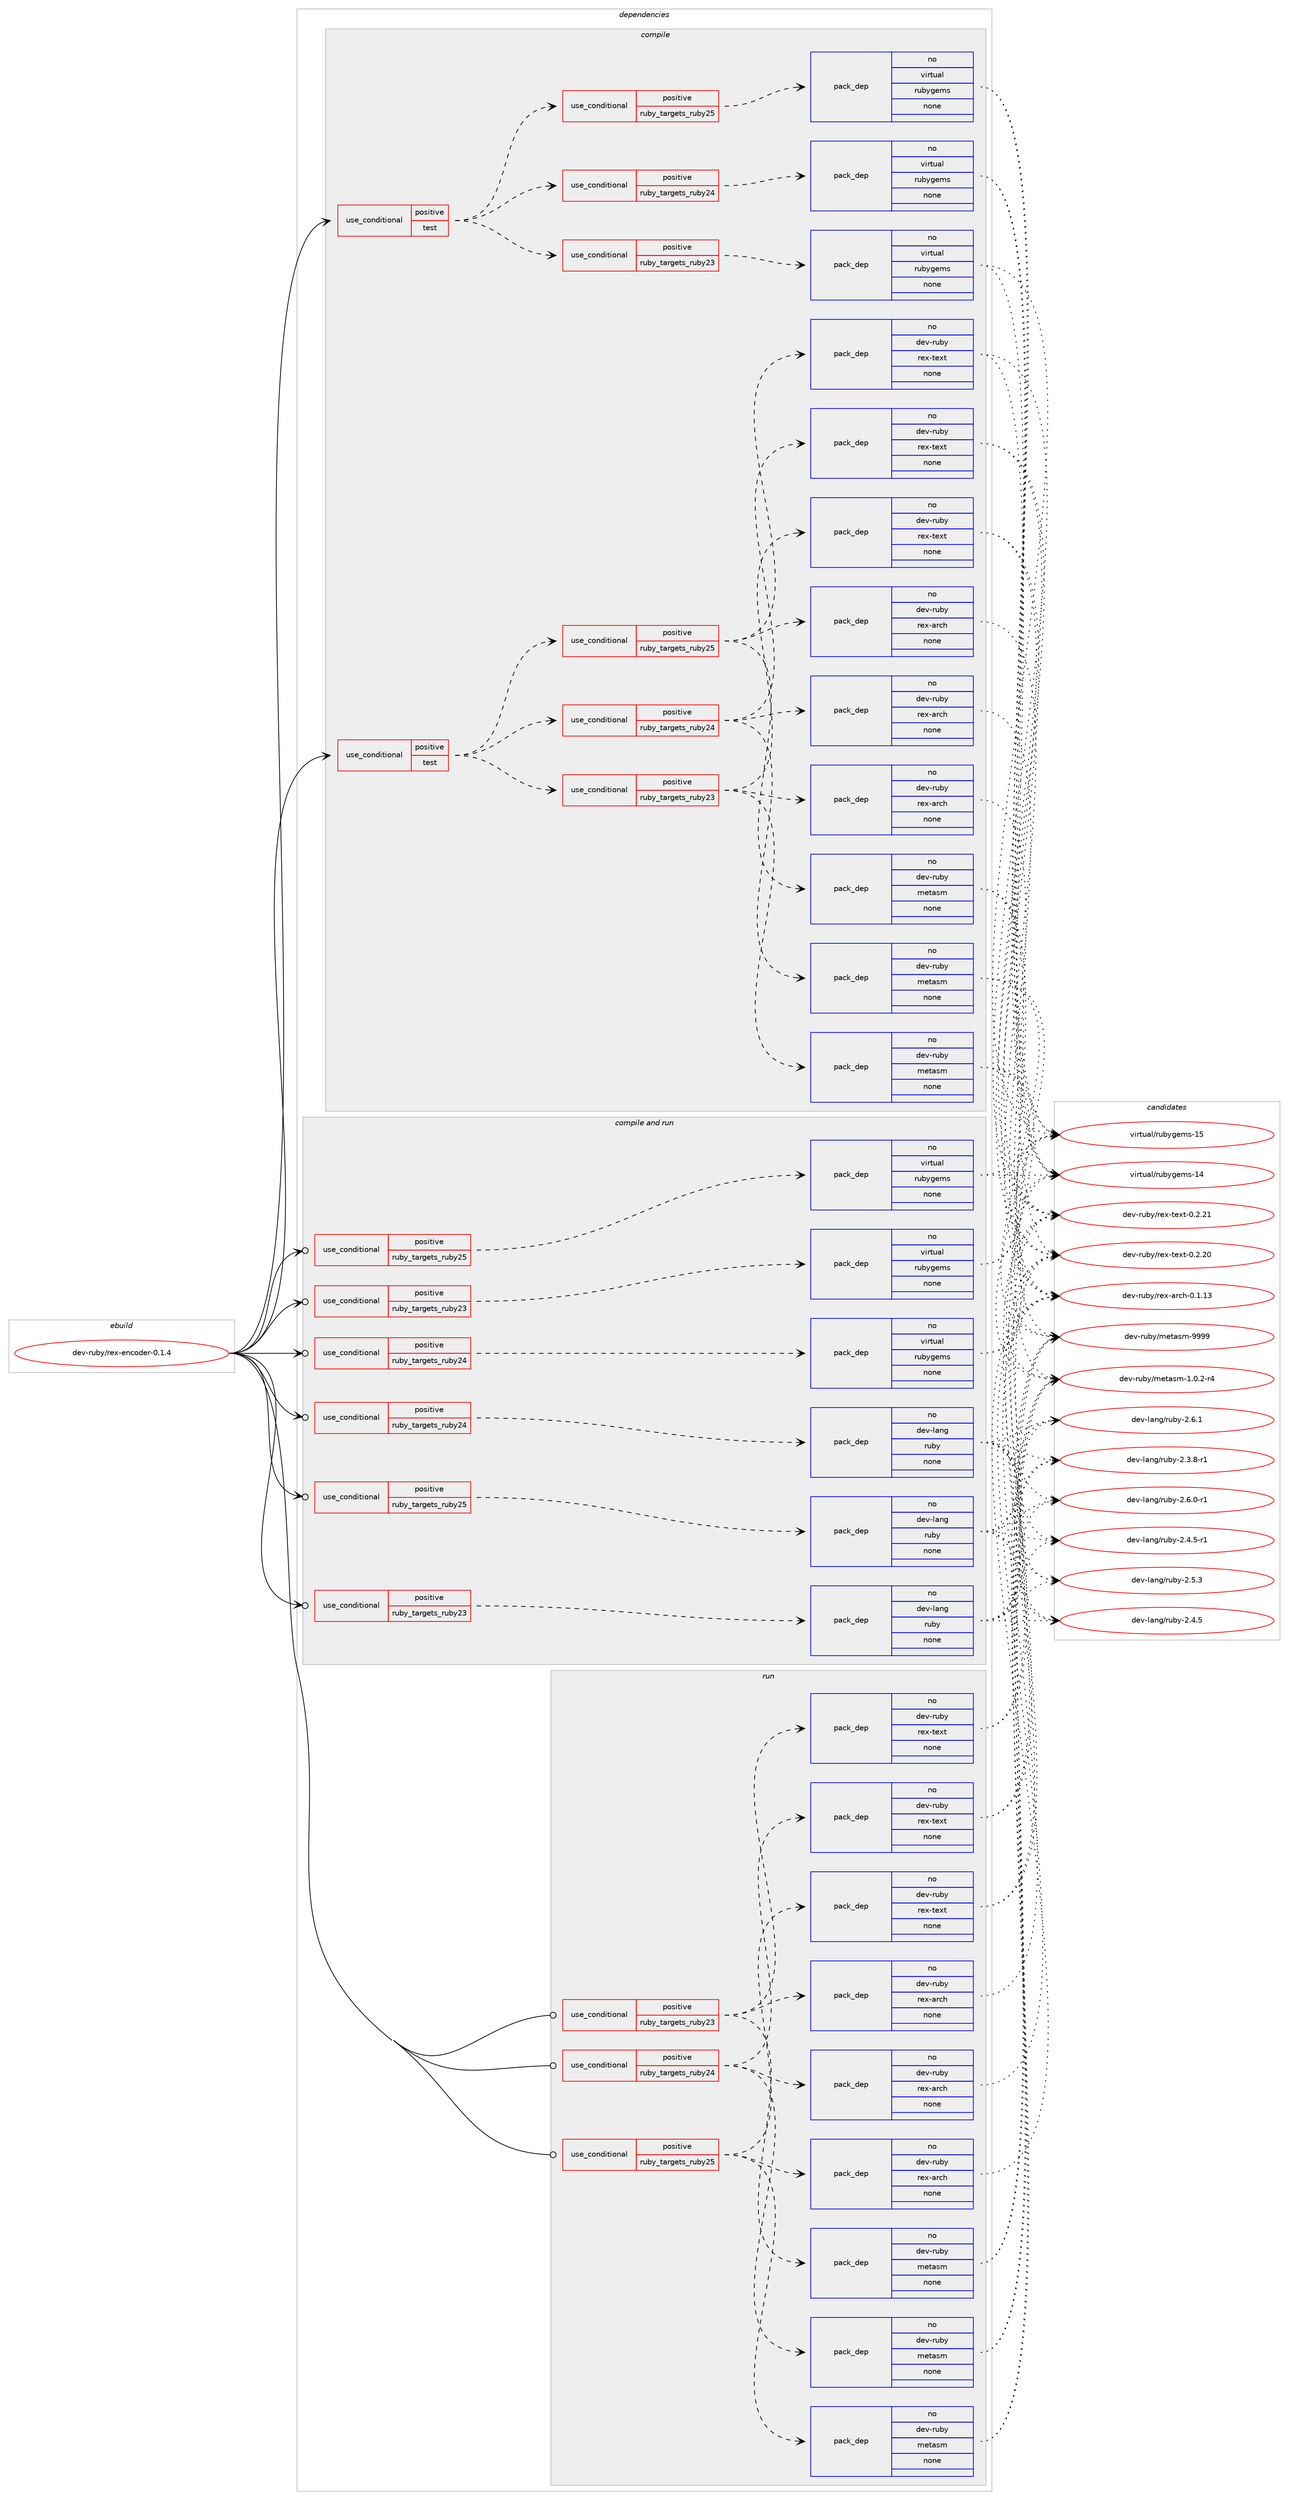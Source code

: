 digraph prolog {

# *************
# Graph options
# *************

newrank=true;
concentrate=true;
compound=true;
graph [rankdir=LR,fontname=Helvetica,fontsize=10,ranksep=1.5];#, ranksep=2.5, nodesep=0.2];
edge  [arrowhead=vee];
node  [fontname=Helvetica,fontsize=10];

# **********
# The ebuild
# **********

subgraph cluster_leftcol {
color=gray;
rank=same;
label=<<i>ebuild</i>>;
id [label="dev-ruby/rex-encoder-0.1.4", color=red, width=4, href="../dev-ruby/rex-encoder-0.1.4.svg"];
}

# ****************
# The dependencies
# ****************

subgraph cluster_midcol {
color=gray;
label=<<i>dependencies</i>>;
subgraph cluster_compile {
fillcolor="#eeeeee";
style=filled;
label=<<i>compile</i>>;
subgraph cond412744 {
dependency1518040 [label=<<TABLE BORDER="0" CELLBORDER="1" CELLSPACING="0" CELLPADDING="4"><TR><TD ROWSPAN="3" CELLPADDING="10">use_conditional</TD></TR><TR><TD>positive</TD></TR><TR><TD>test</TD></TR></TABLE>>, shape=none, color=red];
subgraph cond412745 {
dependency1518041 [label=<<TABLE BORDER="0" CELLBORDER="1" CELLSPACING="0" CELLPADDING="4"><TR><TD ROWSPAN="3" CELLPADDING="10">use_conditional</TD></TR><TR><TD>positive</TD></TR><TR><TD>ruby_targets_ruby23</TD></TR></TABLE>>, shape=none, color=red];
subgraph pack1081790 {
dependency1518042 [label=<<TABLE BORDER="0" CELLBORDER="1" CELLSPACING="0" CELLPADDING="4" WIDTH="220"><TR><TD ROWSPAN="6" CELLPADDING="30">pack_dep</TD></TR><TR><TD WIDTH="110">no</TD></TR><TR><TD>dev-ruby</TD></TR><TR><TD>metasm</TD></TR><TR><TD>none</TD></TR><TR><TD></TD></TR></TABLE>>, shape=none, color=blue];
}
dependency1518041:e -> dependency1518042:w [weight=20,style="dashed",arrowhead="vee"];
subgraph pack1081791 {
dependency1518043 [label=<<TABLE BORDER="0" CELLBORDER="1" CELLSPACING="0" CELLPADDING="4" WIDTH="220"><TR><TD ROWSPAN="6" CELLPADDING="30">pack_dep</TD></TR><TR><TD WIDTH="110">no</TD></TR><TR><TD>dev-ruby</TD></TR><TR><TD>rex-arch</TD></TR><TR><TD>none</TD></TR><TR><TD></TD></TR></TABLE>>, shape=none, color=blue];
}
dependency1518041:e -> dependency1518043:w [weight=20,style="dashed",arrowhead="vee"];
subgraph pack1081792 {
dependency1518044 [label=<<TABLE BORDER="0" CELLBORDER="1" CELLSPACING="0" CELLPADDING="4" WIDTH="220"><TR><TD ROWSPAN="6" CELLPADDING="30">pack_dep</TD></TR><TR><TD WIDTH="110">no</TD></TR><TR><TD>dev-ruby</TD></TR><TR><TD>rex-text</TD></TR><TR><TD>none</TD></TR><TR><TD></TD></TR></TABLE>>, shape=none, color=blue];
}
dependency1518041:e -> dependency1518044:w [weight=20,style="dashed",arrowhead="vee"];
}
dependency1518040:e -> dependency1518041:w [weight=20,style="dashed",arrowhead="vee"];
subgraph cond412746 {
dependency1518045 [label=<<TABLE BORDER="0" CELLBORDER="1" CELLSPACING="0" CELLPADDING="4"><TR><TD ROWSPAN="3" CELLPADDING="10">use_conditional</TD></TR><TR><TD>positive</TD></TR><TR><TD>ruby_targets_ruby24</TD></TR></TABLE>>, shape=none, color=red];
subgraph pack1081793 {
dependency1518046 [label=<<TABLE BORDER="0" CELLBORDER="1" CELLSPACING="0" CELLPADDING="4" WIDTH="220"><TR><TD ROWSPAN="6" CELLPADDING="30">pack_dep</TD></TR><TR><TD WIDTH="110">no</TD></TR><TR><TD>dev-ruby</TD></TR><TR><TD>metasm</TD></TR><TR><TD>none</TD></TR><TR><TD></TD></TR></TABLE>>, shape=none, color=blue];
}
dependency1518045:e -> dependency1518046:w [weight=20,style="dashed",arrowhead="vee"];
subgraph pack1081794 {
dependency1518047 [label=<<TABLE BORDER="0" CELLBORDER="1" CELLSPACING="0" CELLPADDING="4" WIDTH="220"><TR><TD ROWSPAN="6" CELLPADDING="30">pack_dep</TD></TR><TR><TD WIDTH="110">no</TD></TR><TR><TD>dev-ruby</TD></TR><TR><TD>rex-arch</TD></TR><TR><TD>none</TD></TR><TR><TD></TD></TR></TABLE>>, shape=none, color=blue];
}
dependency1518045:e -> dependency1518047:w [weight=20,style="dashed",arrowhead="vee"];
subgraph pack1081795 {
dependency1518048 [label=<<TABLE BORDER="0" CELLBORDER="1" CELLSPACING="0" CELLPADDING="4" WIDTH="220"><TR><TD ROWSPAN="6" CELLPADDING="30">pack_dep</TD></TR><TR><TD WIDTH="110">no</TD></TR><TR><TD>dev-ruby</TD></TR><TR><TD>rex-text</TD></TR><TR><TD>none</TD></TR><TR><TD></TD></TR></TABLE>>, shape=none, color=blue];
}
dependency1518045:e -> dependency1518048:w [weight=20,style="dashed",arrowhead="vee"];
}
dependency1518040:e -> dependency1518045:w [weight=20,style="dashed",arrowhead="vee"];
subgraph cond412747 {
dependency1518049 [label=<<TABLE BORDER="0" CELLBORDER="1" CELLSPACING="0" CELLPADDING="4"><TR><TD ROWSPAN="3" CELLPADDING="10">use_conditional</TD></TR><TR><TD>positive</TD></TR><TR><TD>ruby_targets_ruby25</TD></TR></TABLE>>, shape=none, color=red];
subgraph pack1081796 {
dependency1518050 [label=<<TABLE BORDER="0" CELLBORDER="1" CELLSPACING="0" CELLPADDING="4" WIDTH="220"><TR><TD ROWSPAN="6" CELLPADDING="30">pack_dep</TD></TR><TR><TD WIDTH="110">no</TD></TR><TR><TD>dev-ruby</TD></TR><TR><TD>metasm</TD></TR><TR><TD>none</TD></TR><TR><TD></TD></TR></TABLE>>, shape=none, color=blue];
}
dependency1518049:e -> dependency1518050:w [weight=20,style="dashed",arrowhead="vee"];
subgraph pack1081797 {
dependency1518051 [label=<<TABLE BORDER="0" CELLBORDER="1" CELLSPACING="0" CELLPADDING="4" WIDTH="220"><TR><TD ROWSPAN="6" CELLPADDING="30">pack_dep</TD></TR><TR><TD WIDTH="110">no</TD></TR><TR><TD>dev-ruby</TD></TR><TR><TD>rex-arch</TD></TR><TR><TD>none</TD></TR><TR><TD></TD></TR></TABLE>>, shape=none, color=blue];
}
dependency1518049:e -> dependency1518051:w [weight=20,style="dashed",arrowhead="vee"];
subgraph pack1081798 {
dependency1518052 [label=<<TABLE BORDER="0" CELLBORDER="1" CELLSPACING="0" CELLPADDING="4" WIDTH="220"><TR><TD ROWSPAN="6" CELLPADDING="30">pack_dep</TD></TR><TR><TD WIDTH="110">no</TD></TR><TR><TD>dev-ruby</TD></TR><TR><TD>rex-text</TD></TR><TR><TD>none</TD></TR><TR><TD></TD></TR></TABLE>>, shape=none, color=blue];
}
dependency1518049:e -> dependency1518052:w [weight=20,style="dashed",arrowhead="vee"];
}
dependency1518040:e -> dependency1518049:w [weight=20,style="dashed",arrowhead="vee"];
}
id:e -> dependency1518040:w [weight=20,style="solid",arrowhead="vee"];
subgraph cond412748 {
dependency1518053 [label=<<TABLE BORDER="0" CELLBORDER="1" CELLSPACING="0" CELLPADDING="4"><TR><TD ROWSPAN="3" CELLPADDING="10">use_conditional</TD></TR><TR><TD>positive</TD></TR><TR><TD>test</TD></TR></TABLE>>, shape=none, color=red];
subgraph cond412749 {
dependency1518054 [label=<<TABLE BORDER="0" CELLBORDER="1" CELLSPACING="0" CELLPADDING="4"><TR><TD ROWSPAN="3" CELLPADDING="10">use_conditional</TD></TR><TR><TD>positive</TD></TR><TR><TD>ruby_targets_ruby23</TD></TR></TABLE>>, shape=none, color=red];
subgraph pack1081799 {
dependency1518055 [label=<<TABLE BORDER="0" CELLBORDER="1" CELLSPACING="0" CELLPADDING="4" WIDTH="220"><TR><TD ROWSPAN="6" CELLPADDING="30">pack_dep</TD></TR><TR><TD WIDTH="110">no</TD></TR><TR><TD>virtual</TD></TR><TR><TD>rubygems</TD></TR><TR><TD>none</TD></TR><TR><TD></TD></TR></TABLE>>, shape=none, color=blue];
}
dependency1518054:e -> dependency1518055:w [weight=20,style="dashed",arrowhead="vee"];
}
dependency1518053:e -> dependency1518054:w [weight=20,style="dashed",arrowhead="vee"];
subgraph cond412750 {
dependency1518056 [label=<<TABLE BORDER="0" CELLBORDER="1" CELLSPACING="0" CELLPADDING="4"><TR><TD ROWSPAN="3" CELLPADDING="10">use_conditional</TD></TR><TR><TD>positive</TD></TR><TR><TD>ruby_targets_ruby24</TD></TR></TABLE>>, shape=none, color=red];
subgraph pack1081800 {
dependency1518057 [label=<<TABLE BORDER="0" CELLBORDER="1" CELLSPACING="0" CELLPADDING="4" WIDTH="220"><TR><TD ROWSPAN="6" CELLPADDING="30">pack_dep</TD></TR><TR><TD WIDTH="110">no</TD></TR><TR><TD>virtual</TD></TR><TR><TD>rubygems</TD></TR><TR><TD>none</TD></TR><TR><TD></TD></TR></TABLE>>, shape=none, color=blue];
}
dependency1518056:e -> dependency1518057:w [weight=20,style="dashed",arrowhead="vee"];
}
dependency1518053:e -> dependency1518056:w [weight=20,style="dashed",arrowhead="vee"];
subgraph cond412751 {
dependency1518058 [label=<<TABLE BORDER="0" CELLBORDER="1" CELLSPACING="0" CELLPADDING="4"><TR><TD ROWSPAN="3" CELLPADDING="10">use_conditional</TD></TR><TR><TD>positive</TD></TR><TR><TD>ruby_targets_ruby25</TD></TR></TABLE>>, shape=none, color=red];
subgraph pack1081801 {
dependency1518059 [label=<<TABLE BORDER="0" CELLBORDER="1" CELLSPACING="0" CELLPADDING="4" WIDTH="220"><TR><TD ROWSPAN="6" CELLPADDING="30">pack_dep</TD></TR><TR><TD WIDTH="110">no</TD></TR><TR><TD>virtual</TD></TR><TR><TD>rubygems</TD></TR><TR><TD>none</TD></TR><TR><TD></TD></TR></TABLE>>, shape=none, color=blue];
}
dependency1518058:e -> dependency1518059:w [weight=20,style="dashed",arrowhead="vee"];
}
dependency1518053:e -> dependency1518058:w [weight=20,style="dashed",arrowhead="vee"];
}
id:e -> dependency1518053:w [weight=20,style="solid",arrowhead="vee"];
}
subgraph cluster_compileandrun {
fillcolor="#eeeeee";
style=filled;
label=<<i>compile and run</i>>;
subgraph cond412752 {
dependency1518060 [label=<<TABLE BORDER="0" CELLBORDER="1" CELLSPACING="0" CELLPADDING="4"><TR><TD ROWSPAN="3" CELLPADDING="10">use_conditional</TD></TR><TR><TD>positive</TD></TR><TR><TD>ruby_targets_ruby23</TD></TR></TABLE>>, shape=none, color=red];
subgraph pack1081802 {
dependency1518061 [label=<<TABLE BORDER="0" CELLBORDER="1" CELLSPACING="0" CELLPADDING="4" WIDTH="220"><TR><TD ROWSPAN="6" CELLPADDING="30">pack_dep</TD></TR><TR><TD WIDTH="110">no</TD></TR><TR><TD>dev-lang</TD></TR><TR><TD>ruby</TD></TR><TR><TD>none</TD></TR><TR><TD></TD></TR></TABLE>>, shape=none, color=blue];
}
dependency1518060:e -> dependency1518061:w [weight=20,style="dashed",arrowhead="vee"];
}
id:e -> dependency1518060:w [weight=20,style="solid",arrowhead="odotvee"];
subgraph cond412753 {
dependency1518062 [label=<<TABLE BORDER="0" CELLBORDER="1" CELLSPACING="0" CELLPADDING="4"><TR><TD ROWSPAN="3" CELLPADDING="10">use_conditional</TD></TR><TR><TD>positive</TD></TR><TR><TD>ruby_targets_ruby23</TD></TR></TABLE>>, shape=none, color=red];
subgraph pack1081803 {
dependency1518063 [label=<<TABLE BORDER="0" CELLBORDER="1" CELLSPACING="0" CELLPADDING="4" WIDTH="220"><TR><TD ROWSPAN="6" CELLPADDING="30">pack_dep</TD></TR><TR><TD WIDTH="110">no</TD></TR><TR><TD>virtual</TD></TR><TR><TD>rubygems</TD></TR><TR><TD>none</TD></TR><TR><TD></TD></TR></TABLE>>, shape=none, color=blue];
}
dependency1518062:e -> dependency1518063:w [weight=20,style="dashed",arrowhead="vee"];
}
id:e -> dependency1518062:w [weight=20,style="solid",arrowhead="odotvee"];
subgraph cond412754 {
dependency1518064 [label=<<TABLE BORDER="0" CELLBORDER="1" CELLSPACING="0" CELLPADDING="4"><TR><TD ROWSPAN="3" CELLPADDING="10">use_conditional</TD></TR><TR><TD>positive</TD></TR><TR><TD>ruby_targets_ruby24</TD></TR></TABLE>>, shape=none, color=red];
subgraph pack1081804 {
dependency1518065 [label=<<TABLE BORDER="0" CELLBORDER="1" CELLSPACING="0" CELLPADDING="4" WIDTH="220"><TR><TD ROWSPAN="6" CELLPADDING="30">pack_dep</TD></TR><TR><TD WIDTH="110">no</TD></TR><TR><TD>dev-lang</TD></TR><TR><TD>ruby</TD></TR><TR><TD>none</TD></TR><TR><TD></TD></TR></TABLE>>, shape=none, color=blue];
}
dependency1518064:e -> dependency1518065:w [weight=20,style="dashed",arrowhead="vee"];
}
id:e -> dependency1518064:w [weight=20,style="solid",arrowhead="odotvee"];
subgraph cond412755 {
dependency1518066 [label=<<TABLE BORDER="0" CELLBORDER="1" CELLSPACING="0" CELLPADDING="4"><TR><TD ROWSPAN="3" CELLPADDING="10">use_conditional</TD></TR><TR><TD>positive</TD></TR><TR><TD>ruby_targets_ruby24</TD></TR></TABLE>>, shape=none, color=red];
subgraph pack1081805 {
dependency1518067 [label=<<TABLE BORDER="0" CELLBORDER="1" CELLSPACING="0" CELLPADDING="4" WIDTH="220"><TR><TD ROWSPAN="6" CELLPADDING="30">pack_dep</TD></TR><TR><TD WIDTH="110">no</TD></TR><TR><TD>virtual</TD></TR><TR><TD>rubygems</TD></TR><TR><TD>none</TD></TR><TR><TD></TD></TR></TABLE>>, shape=none, color=blue];
}
dependency1518066:e -> dependency1518067:w [weight=20,style="dashed",arrowhead="vee"];
}
id:e -> dependency1518066:w [weight=20,style="solid",arrowhead="odotvee"];
subgraph cond412756 {
dependency1518068 [label=<<TABLE BORDER="0" CELLBORDER="1" CELLSPACING="0" CELLPADDING="4"><TR><TD ROWSPAN="3" CELLPADDING="10">use_conditional</TD></TR><TR><TD>positive</TD></TR><TR><TD>ruby_targets_ruby25</TD></TR></TABLE>>, shape=none, color=red];
subgraph pack1081806 {
dependency1518069 [label=<<TABLE BORDER="0" CELLBORDER="1" CELLSPACING="0" CELLPADDING="4" WIDTH="220"><TR><TD ROWSPAN="6" CELLPADDING="30">pack_dep</TD></TR><TR><TD WIDTH="110">no</TD></TR><TR><TD>dev-lang</TD></TR><TR><TD>ruby</TD></TR><TR><TD>none</TD></TR><TR><TD></TD></TR></TABLE>>, shape=none, color=blue];
}
dependency1518068:e -> dependency1518069:w [weight=20,style="dashed",arrowhead="vee"];
}
id:e -> dependency1518068:w [weight=20,style="solid",arrowhead="odotvee"];
subgraph cond412757 {
dependency1518070 [label=<<TABLE BORDER="0" CELLBORDER="1" CELLSPACING="0" CELLPADDING="4"><TR><TD ROWSPAN="3" CELLPADDING="10">use_conditional</TD></TR><TR><TD>positive</TD></TR><TR><TD>ruby_targets_ruby25</TD></TR></TABLE>>, shape=none, color=red];
subgraph pack1081807 {
dependency1518071 [label=<<TABLE BORDER="0" CELLBORDER="1" CELLSPACING="0" CELLPADDING="4" WIDTH="220"><TR><TD ROWSPAN="6" CELLPADDING="30">pack_dep</TD></TR><TR><TD WIDTH="110">no</TD></TR><TR><TD>virtual</TD></TR><TR><TD>rubygems</TD></TR><TR><TD>none</TD></TR><TR><TD></TD></TR></TABLE>>, shape=none, color=blue];
}
dependency1518070:e -> dependency1518071:w [weight=20,style="dashed",arrowhead="vee"];
}
id:e -> dependency1518070:w [weight=20,style="solid",arrowhead="odotvee"];
}
subgraph cluster_run {
fillcolor="#eeeeee";
style=filled;
label=<<i>run</i>>;
subgraph cond412758 {
dependency1518072 [label=<<TABLE BORDER="0" CELLBORDER="1" CELLSPACING="0" CELLPADDING="4"><TR><TD ROWSPAN="3" CELLPADDING="10">use_conditional</TD></TR><TR><TD>positive</TD></TR><TR><TD>ruby_targets_ruby23</TD></TR></TABLE>>, shape=none, color=red];
subgraph pack1081808 {
dependency1518073 [label=<<TABLE BORDER="0" CELLBORDER="1" CELLSPACING="0" CELLPADDING="4" WIDTH="220"><TR><TD ROWSPAN="6" CELLPADDING="30">pack_dep</TD></TR><TR><TD WIDTH="110">no</TD></TR><TR><TD>dev-ruby</TD></TR><TR><TD>metasm</TD></TR><TR><TD>none</TD></TR><TR><TD></TD></TR></TABLE>>, shape=none, color=blue];
}
dependency1518072:e -> dependency1518073:w [weight=20,style="dashed",arrowhead="vee"];
subgraph pack1081809 {
dependency1518074 [label=<<TABLE BORDER="0" CELLBORDER="1" CELLSPACING="0" CELLPADDING="4" WIDTH="220"><TR><TD ROWSPAN="6" CELLPADDING="30">pack_dep</TD></TR><TR><TD WIDTH="110">no</TD></TR><TR><TD>dev-ruby</TD></TR><TR><TD>rex-arch</TD></TR><TR><TD>none</TD></TR><TR><TD></TD></TR></TABLE>>, shape=none, color=blue];
}
dependency1518072:e -> dependency1518074:w [weight=20,style="dashed",arrowhead="vee"];
subgraph pack1081810 {
dependency1518075 [label=<<TABLE BORDER="0" CELLBORDER="1" CELLSPACING="0" CELLPADDING="4" WIDTH="220"><TR><TD ROWSPAN="6" CELLPADDING="30">pack_dep</TD></TR><TR><TD WIDTH="110">no</TD></TR><TR><TD>dev-ruby</TD></TR><TR><TD>rex-text</TD></TR><TR><TD>none</TD></TR><TR><TD></TD></TR></TABLE>>, shape=none, color=blue];
}
dependency1518072:e -> dependency1518075:w [weight=20,style="dashed",arrowhead="vee"];
}
id:e -> dependency1518072:w [weight=20,style="solid",arrowhead="odot"];
subgraph cond412759 {
dependency1518076 [label=<<TABLE BORDER="0" CELLBORDER="1" CELLSPACING="0" CELLPADDING="4"><TR><TD ROWSPAN="3" CELLPADDING="10">use_conditional</TD></TR><TR><TD>positive</TD></TR><TR><TD>ruby_targets_ruby24</TD></TR></TABLE>>, shape=none, color=red];
subgraph pack1081811 {
dependency1518077 [label=<<TABLE BORDER="0" CELLBORDER="1" CELLSPACING="0" CELLPADDING="4" WIDTH="220"><TR><TD ROWSPAN="6" CELLPADDING="30">pack_dep</TD></TR><TR><TD WIDTH="110">no</TD></TR><TR><TD>dev-ruby</TD></TR><TR><TD>metasm</TD></TR><TR><TD>none</TD></TR><TR><TD></TD></TR></TABLE>>, shape=none, color=blue];
}
dependency1518076:e -> dependency1518077:w [weight=20,style="dashed",arrowhead="vee"];
subgraph pack1081812 {
dependency1518078 [label=<<TABLE BORDER="0" CELLBORDER="1" CELLSPACING="0" CELLPADDING="4" WIDTH="220"><TR><TD ROWSPAN="6" CELLPADDING="30">pack_dep</TD></TR><TR><TD WIDTH="110">no</TD></TR><TR><TD>dev-ruby</TD></TR><TR><TD>rex-arch</TD></TR><TR><TD>none</TD></TR><TR><TD></TD></TR></TABLE>>, shape=none, color=blue];
}
dependency1518076:e -> dependency1518078:w [weight=20,style="dashed",arrowhead="vee"];
subgraph pack1081813 {
dependency1518079 [label=<<TABLE BORDER="0" CELLBORDER="1" CELLSPACING="0" CELLPADDING="4" WIDTH="220"><TR><TD ROWSPAN="6" CELLPADDING="30">pack_dep</TD></TR><TR><TD WIDTH="110">no</TD></TR><TR><TD>dev-ruby</TD></TR><TR><TD>rex-text</TD></TR><TR><TD>none</TD></TR><TR><TD></TD></TR></TABLE>>, shape=none, color=blue];
}
dependency1518076:e -> dependency1518079:w [weight=20,style="dashed",arrowhead="vee"];
}
id:e -> dependency1518076:w [weight=20,style="solid",arrowhead="odot"];
subgraph cond412760 {
dependency1518080 [label=<<TABLE BORDER="0" CELLBORDER="1" CELLSPACING="0" CELLPADDING="4"><TR><TD ROWSPAN="3" CELLPADDING="10">use_conditional</TD></TR><TR><TD>positive</TD></TR><TR><TD>ruby_targets_ruby25</TD></TR></TABLE>>, shape=none, color=red];
subgraph pack1081814 {
dependency1518081 [label=<<TABLE BORDER="0" CELLBORDER="1" CELLSPACING="0" CELLPADDING="4" WIDTH="220"><TR><TD ROWSPAN="6" CELLPADDING="30">pack_dep</TD></TR><TR><TD WIDTH="110">no</TD></TR><TR><TD>dev-ruby</TD></TR><TR><TD>metasm</TD></TR><TR><TD>none</TD></TR><TR><TD></TD></TR></TABLE>>, shape=none, color=blue];
}
dependency1518080:e -> dependency1518081:w [weight=20,style="dashed",arrowhead="vee"];
subgraph pack1081815 {
dependency1518082 [label=<<TABLE BORDER="0" CELLBORDER="1" CELLSPACING="0" CELLPADDING="4" WIDTH="220"><TR><TD ROWSPAN="6" CELLPADDING="30">pack_dep</TD></TR><TR><TD WIDTH="110">no</TD></TR><TR><TD>dev-ruby</TD></TR><TR><TD>rex-arch</TD></TR><TR><TD>none</TD></TR><TR><TD></TD></TR></TABLE>>, shape=none, color=blue];
}
dependency1518080:e -> dependency1518082:w [weight=20,style="dashed",arrowhead="vee"];
subgraph pack1081816 {
dependency1518083 [label=<<TABLE BORDER="0" CELLBORDER="1" CELLSPACING="0" CELLPADDING="4" WIDTH="220"><TR><TD ROWSPAN="6" CELLPADDING="30">pack_dep</TD></TR><TR><TD WIDTH="110">no</TD></TR><TR><TD>dev-ruby</TD></TR><TR><TD>rex-text</TD></TR><TR><TD>none</TD></TR><TR><TD></TD></TR></TABLE>>, shape=none, color=blue];
}
dependency1518080:e -> dependency1518083:w [weight=20,style="dashed",arrowhead="vee"];
}
id:e -> dependency1518080:w [weight=20,style="solid",arrowhead="odot"];
}
}

# **************
# The candidates
# **************

subgraph cluster_choices {
rank=same;
color=gray;
label=<<i>candidates</i>>;

subgraph choice1081790 {
color=black;
nodesep=1;
choice100101118451141179812147109101116971151094549464846504511452 [label="dev-ruby/metasm-1.0.2-r4", color=red, width=4,href="../dev-ruby/metasm-1.0.2-r4.svg"];
choice100101118451141179812147109101116971151094557575757 [label="dev-ruby/metasm-9999", color=red, width=4,href="../dev-ruby/metasm-9999.svg"];
dependency1518042:e -> choice100101118451141179812147109101116971151094549464846504511452:w [style=dotted,weight="100"];
dependency1518042:e -> choice100101118451141179812147109101116971151094557575757:w [style=dotted,weight="100"];
}
subgraph choice1081791 {
color=black;
nodesep=1;
choice10010111845114117981214711410112045971149910445484649464951 [label="dev-ruby/rex-arch-0.1.13", color=red, width=4,href="../dev-ruby/rex-arch-0.1.13.svg"];
dependency1518043:e -> choice10010111845114117981214711410112045971149910445484649464951:w [style=dotted,weight="100"];
}
subgraph choice1081792 {
color=black;
nodesep=1;
choice1001011184511411798121471141011204511610112011645484650465048 [label="dev-ruby/rex-text-0.2.20", color=red, width=4,href="../dev-ruby/rex-text-0.2.20.svg"];
choice1001011184511411798121471141011204511610112011645484650465049 [label="dev-ruby/rex-text-0.2.21", color=red, width=4,href="../dev-ruby/rex-text-0.2.21.svg"];
dependency1518044:e -> choice1001011184511411798121471141011204511610112011645484650465048:w [style=dotted,weight="100"];
dependency1518044:e -> choice1001011184511411798121471141011204511610112011645484650465049:w [style=dotted,weight="100"];
}
subgraph choice1081793 {
color=black;
nodesep=1;
choice100101118451141179812147109101116971151094549464846504511452 [label="dev-ruby/metasm-1.0.2-r4", color=red, width=4,href="../dev-ruby/metasm-1.0.2-r4.svg"];
choice100101118451141179812147109101116971151094557575757 [label="dev-ruby/metasm-9999", color=red, width=4,href="../dev-ruby/metasm-9999.svg"];
dependency1518046:e -> choice100101118451141179812147109101116971151094549464846504511452:w [style=dotted,weight="100"];
dependency1518046:e -> choice100101118451141179812147109101116971151094557575757:w [style=dotted,weight="100"];
}
subgraph choice1081794 {
color=black;
nodesep=1;
choice10010111845114117981214711410112045971149910445484649464951 [label="dev-ruby/rex-arch-0.1.13", color=red, width=4,href="../dev-ruby/rex-arch-0.1.13.svg"];
dependency1518047:e -> choice10010111845114117981214711410112045971149910445484649464951:w [style=dotted,weight="100"];
}
subgraph choice1081795 {
color=black;
nodesep=1;
choice1001011184511411798121471141011204511610112011645484650465048 [label="dev-ruby/rex-text-0.2.20", color=red, width=4,href="../dev-ruby/rex-text-0.2.20.svg"];
choice1001011184511411798121471141011204511610112011645484650465049 [label="dev-ruby/rex-text-0.2.21", color=red, width=4,href="../dev-ruby/rex-text-0.2.21.svg"];
dependency1518048:e -> choice1001011184511411798121471141011204511610112011645484650465048:w [style=dotted,weight="100"];
dependency1518048:e -> choice1001011184511411798121471141011204511610112011645484650465049:w [style=dotted,weight="100"];
}
subgraph choice1081796 {
color=black;
nodesep=1;
choice100101118451141179812147109101116971151094549464846504511452 [label="dev-ruby/metasm-1.0.2-r4", color=red, width=4,href="../dev-ruby/metasm-1.0.2-r4.svg"];
choice100101118451141179812147109101116971151094557575757 [label="dev-ruby/metasm-9999", color=red, width=4,href="../dev-ruby/metasm-9999.svg"];
dependency1518050:e -> choice100101118451141179812147109101116971151094549464846504511452:w [style=dotted,weight="100"];
dependency1518050:e -> choice100101118451141179812147109101116971151094557575757:w [style=dotted,weight="100"];
}
subgraph choice1081797 {
color=black;
nodesep=1;
choice10010111845114117981214711410112045971149910445484649464951 [label="dev-ruby/rex-arch-0.1.13", color=red, width=4,href="../dev-ruby/rex-arch-0.1.13.svg"];
dependency1518051:e -> choice10010111845114117981214711410112045971149910445484649464951:w [style=dotted,weight="100"];
}
subgraph choice1081798 {
color=black;
nodesep=1;
choice1001011184511411798121471141011204511610112011645484650465048 [label="dev-ruby/rex-text-0.2.20", color=red, width=4,href="../dev-ruby/rex-text-0.2.20.svg"];
choice1001011184511411798121471141011204511610112011645484650465049 [label="dev-ruby/rex-text-0.2.21", color=red, width=4,href="../dev-ruby/rex-text-0.2.21.svg"];
dependency1518052:e -> choice1001011184511411798121471141011204511610112011645484650465048:w [style=dotted,weight="100"];
dependency1518052:e -> choice1001011184511411798121471141011204511610112011645484650465049:w [style=dotted,weight="100"];
}
subgraph choice1081799 {
color=black;
nodesep=1;
choice118105114116117971084711411798121103101109115454952 [label="virtual/rubygems-14", color=red, width=4,href="../virtual/rubygems-14.svg"];
choice118105114116117971084711411798121103101109115454953 [label="virtual/rubygems-15", color=red, width=4,href="../virtual/rubygems-15.svg"];
dependency1518055:e -> choice118105114116117971084711411798121103101109115454952:w [style=dotted,weight="100"];
dependency1518055:e -> choice118105114116117971084711411798121103101109115454953:w [style=dotted,weight="100"];
}
subgraph choice1081800 {
color=black;
nodesep=1;
choice118105114116117971084711411798121103101109115454952 [label="virtual/rubygems-14", color=red, width=4,href="../virtual/rubygems-14.svg"];
choice118105114116117971084711411798121103101109115454953 [label="virtual/rubygems-15", color=red, width=4,href="../virtual/rubygems-15.svg"];
dependency1518057:e -> choice118105114116117971084711411798121103101109115454952:w [style=dotted,weight="100"];
dependency1518057:e -> choice118105114116117971084711411798121103101109115454953:w [style=dotted,weight="100"];
}
subgraph choice1081801 {
color=black;
nodesep=1;
choice118105114116117971084711411798121103101109115454952 [label="virtual/rubygems-14", color=red, width=4,href="../virtual/rubygems-14.svg"];
choice118105114116117971084711411798121103101109115454953 [label="virtual/rubygems-15", color=red, width=4,href="../virtual/rubygems-15.svg"];
dependency1518059:e -> choice118105114116117971084711411798121103101109115454952:w [style=dotted,weight="100"];
dependency1518059:e -> choice118105114116117971084711411798121103101109115454953:w [style=dotted,weight="100"];
}
subgraph choice1081802 {
color=black;
nodesep=1;
choice100101118451089711010347114117981214550465146564511449 [label="dev-lang/ruby-2.3.8-r1", color=red, width=4,href="../dev-lang/ruby-2.3.8-r1.svg"];
choice10010111845108971101034711411798121455046524653 [label="dev-lang/ruby-2.4.5", color=red, width=4,href="../dev-lang/ruby-2.4.5.svg"];
choice100101118451089711010347114117981214550465246534511449 [label="dev-lang/ruby-2.4.5-r1", color=red, width=4,href="../dev-lang/ruby-2.4.5-r1.svg"];
choice10010111845108971101034711411798121455046534651 [label="dev-lang/ruby-2.5.3", color=red, width=4,href="../dev-lang/ruby-2.5.3.svg"];
choice100101118451089711010347114117981214550465446484511449 [label="dev-lang/ruby-2.6.0-r1", color=red, width=4,href="../dev-lang/ruby-2.6.0-r1.svg"];
choice10010111845108971101034711411798121455046544649 [label="dev-lang/ruby-2.6.1", color=red, width=4,href="../dev-lang/ruby-2.6.1.svg"];
dependency1518061:e -> choice100101118451089711010347114117981214550465146564511449:w [style=dotted,weight="100"];
dependency1518061:e -> choice10010111845108971101034711411798121455046524653:w [style=dotted,weight="100"];
dependency1518061:e -> choice100101118451089711010347114117981214550465246534511449:w [style=dotted,weight="100"];
dependency1518061:e -> choice10010111845108971101034711411798121455046534651:w [style=dotted,weight="100"];
dependency1518061:e -> choice100101118451089711010347114117981214550465446484511449:w [style=dotted,weight="100"];
dependency1518061:e -> choice10010111845108971101034711411798121455046544649:w [style=dotted,weight="100"];
}
subgraph choice1081803 {
color=black;
nodesep=1;
choice118105114116117971084711411798121103101109115454952 [label="virtual/rubygems-14", color=red, width=4,href="../virtual/rubygems-14.svg"];
choice118105114116117971084711411798121103101109115454953 [label="virtual/rubygems-15", color=red, width=4,href="../virtual/rubygems-15.svg"];
dependency1518063:e -> choice118105114116117971084711411798121103101109115454952:w [style=dotted,weight="100"];
dependency1518063:e -> choice118105114116117971084711411798121103101109115454953:w [style=dotted,weight="100"];
}
subgraph choice1081804 {
color=black;
nodesep=1;
choice100101118451089711010347114117981214550465146564511449 [label="dev-lang/ruby-2.3.8-r1", color=red, width=4,href="../dev-lang/ruby-2.3.8-r1.svg"];
choice10010111845108971101034711411798121455046524653 [label="dev-lang/ruby-2.4.5", color=red, width=4,href="../dev-lang/ruby-2.4.5.svg"];
choice100101118451089711010347114117981214550465246534511449 [label="dev-lang/ruby-2.4.5-r1", color=red, width=4,href="../dev-lang/ruby-2.4.5-r1.svg"];
choice10010111845108971101034711411798121455046534651 [label="dev-lang/ruby-2.5.3", color=red, width=4,href="../dev-lang/ruby-2.5.3.svg"];
choice100101118451089711010347114117981214550465446484511449 [label="dev-lang/ruby-2.6.0-r1", color=red, width=4,href="../dev-lang/ruby-2.6.0-r1.svg"];
choice10010111845108971101034711411798121455046544649 [label="dev-lang/ruby-2.6.1", color=red, width=4,href="../dev-lang/ruby-2.6.1.svg"];
dependency1518065:e -> choice100101118451089711010347114117981214550465146564511449:w [style=dotted,weight="100"];
dependency1518065:e -> choice10010111845108971101034711411798121455046524653:w [style=dotted,weight="100"];
dependency1518065:e -> choice100101118451089711010347114117981214550465246534511449:w [style=dotted,weight="100"];
dependency1518065:e -> choice10010111845108971101034711411798121455046534651:w [style=dotted,weight="100"];
dependency1518065:e -> choice100101118451089711010347114117981214550465446484511449:w [style=dotted,weight="100"];
dependency1518065:e -> choice10010111845108971101034711411798121455046544649:w [style=dotted,weight="100"];
}
subgraph choice1081805 {
color=black;
nodesep=1;
choice118105114116117971084711411798121103101109115454952 [label="virtual/rubygems-14", color=red, width=4,href="../virtual/rubygems-14.svg"];
choice118105114116117971084711411798121103101109115454953 [label="virtual/rubygems-15", color=red, width=4,href="../virtual/rubygems-15.svg"];
dependency1518067:e -> choice118105114116117971084711411798121103101109115454952:w [style=dotted,weight="100"];
dependency1518067:e -> choice118105114116117971084711411798121103101109115454953:w [style=dotted,weight="100"];
}
subgraph choice1081806 {
color=black;
nodesep=1;
choice100101118451089711010347114117981214550465146564511449 [label="dev-lang/ruby-2.3.8-r1", color=red, width=4,href="../dev-lang/ruby-2.3.8-r1.svg"];
choice10010111845108971101034711411798121455046524653 [label="dev-lang/ruby-2.4.5", color=red, width=4,href="../dev-lang/ruby-2.4.5.svg"];
choice100101118451089711010347114117981214550465246534511449 [label="dev-lang/ruby-2.4.5-r1", color=red, width=4,href="../dev-lang/ruby-2.4.5-r1.svg"];
choice10010111845108971101034711411798121455046534651 [label="dev-lang/ruby-2.5.3", color=red, width=4,href="../dev-lang/ruby-2.5.3.svg"];
choice100101118451089711010347114117981214550465446484511449 [label="dev-lang/ruby-2.6.0-r1", color=red, width=4,href="../dev-lang/ruby-2.6.0-r1.svg"];
choice10010111845108971101034711411798121455046544649 [label="dev-lang/ruby-2.6.1", color=red, width=4,href="../dev-lang/ruby-2.6.1.svg"];
dependency1518069:e -> choice100101118451089711010347114117981214550465146564511449:w [style=dotted,weight="100"];
dependency1518069:e -> choice10010111845108971101034711411798121455046524653:w [style=dotted,weight="100"];
dependency1518069:e -> choice100101118451089711010347114117981214550465246534511449:w [style=dotted,weight="100"];
dependency1518069:e -> choice10010111845108971101034711411798121455046534651:w [style=dotted,weight="100"];
dependency1518069:e -> choice100101118451089711010347114117981214550465446484511449:w [style=dotted,weight="100"];
dependency1518069:e -> choice10010111845108971101034711411798121455046544649:w [style=dotted,weight="100"];
}
subgraph choice1081807 {
color=black;
nodesep=1;
choice118105114116117971084711411798121103101109115454952 [label="virtual/rubygems-14", color=red, width=4,href="../virtual/rubygems-14.svg"];
choice118105114116117971084711411798121103101109115454953 [label="virtual/rubygems-15", color=red, width=4,href="../virtual/rubygems-15.svg"];
dependency1518071:e -> choice118105114116117971084711411798121103101109115454952:w [style=dotted,weight="100"];
dependency1518071:e -> choice118105114116117971084711411798121103101109115454953:w [style=dotted,weight="100"];
}
subgraph choice1081808 {
color=black;
nodesep=1;
choice100101118451141179812147109101116971151094549464846504511452 [label="dev-ruby/metasm-1.0.2-r4", color=red, width=4,href="../dev-ruby/metasm-1.0.2-r4.svg"];
choice100101118451141179812147109101116971151094557575757 [label="dev-ruby/metasm-9999", color=red, width=4,href="../dev-ruby/metasm-9999.svg"];
dependency1518073:e -> choice100101118451141179812147109101116971151094549464846504511452:w [style=dotted,weight="100"];
dependency1518073:e -> choice100101118451141179812147109101116971151094557575757:w [style=dotted,weight="100"];
}
subgraph choice1081809 {
color=black;
nodesep=1;
choice10010111845114117981214711410112045971149910445484649464951 [label="dev-ruby/rex-arch-0.1.13", color=red, width=4,href="../dev-ruby/rex-arch-0.1.13.svg"];
dependency1518074:e -> choice10010111845114117981214711410112045971149910445484649464951:w [style=dotted,weight="100"];
}
subgraph choice1081810 {
color=black;
nodesep=1;
choice1001011184511411798121471141011204511610112011645484650465048 [label="dev-ruby/rex-text-0.2.20", color=red, width=4,href="../dev-ruby/rex-text-0.2.20.svg"];
choice1001011184511411798121471141011204511610112011645484650465049 [label="dev-ruby/rex-text-0.2.21", color=red, width=4,href="../dev-ruby/rex-text-0.2.21.svg"];
dependency1518075:e -> choice1001011184511411798121471141011204511610112011645484650465048:w [style=dotted,weight="100"];
dependency1518075:e -> choice1001011184511411798121471141011204511610112011645484650465049:w [style=dotted,weight="100"];
}
subgraph choice1081811 {
color=black;
nodesep=1;
choice100101118451141179812147109101116971151094549464846504511452 [label="dev-ruby/metasm-1.0.2-r4", color=red, width=4,href="../dev-ruby/metasm-1.0.2-r4.svg"];
choice100101118451141179812147109101116971151094557575757 [label="dev-ruby/metasm-9999", color=red, width=4,href="../dev-ruby/metasm-9999.svg"];
dependency1518077:e -> choice100101118451141179812147109101116971151094549464846504511452:w [style=dotted,weight="100"];
dependency1518077:e -> choice100101118451141179812147109101116971151094557575757:w [style=dotted,weight="100"];
}
subgraph choice1081812 {
color=black;
nodesep=1;
choice10010111845114117981214711410112045971149910445484649464951 [label="dev-ruby/rex-arch-0.1.13", color=red, width=4,href="../dev-ruby/rex-arch-0.1.13.svg"];
dependency1518078:e -> choice10010111845114117981214711410112045971149910445484649464951:w [style=dotted,weight="100"];
}
subgraph choice1081813 {
color=black;
nodesep=1;
choice1001011184511411798121471141011204511610112011645484650465048 [label="dev-ruby/rex-text-0.2.20", color=red, width=4,href="../dev-ruby/rex-text-0.2.20.svg"];
choice1001011184511411798121471141011204511610112011645484650465049 [label="dev-ruby/rex-text-0.2.21", color=red, width=4,href="../dev-ruby/rex-text-0.2.21.svg"];
dependency1518079:e -> choice1001011184511411798121471141011204511610112011645484650465048:w [style=dotted,weight="100"];
dependency1518079:e -> choice1001011184511411798121471141011204511610112011645484650465049:w [style=dotted,weight="100"];
}
subgraph choice1081814 {
color=black;
nodesep=1;
choice100101118451141179812147109101116971151094549464846504511452 [label="dev-ruby/metasm-1.0.2-r4", color=red, width=4,href="../dev-ruby/metasm-1.0.2-r4.svg"];
choice100101118451141179812147109101116971151094557575757 [label="dev-ruby/metasm-9999", color=red, width=4,href="../dev-ruby/metasm-9999.svg"];
dependency1518081:e -> choice100101118451141179812147109101116971151094549464846504511452:w [style=dotted,weight="100"];
dependency1518081:e -> choice100101118451141179812147109101116971151094557575757:w [style=dotted,weight="100"];
}
subgraph choice1081815 {
color=black;
nodesep=1;
choice10010111845114117981214711410112045971149910445484649464951 [label="dev-ruby/rex-arch-0.1.13", color=red, width=4,href="../dev-ruby/rex-arch-0.1.13.svg"];
dependency1518082:e -> choice10010111845114117981214711410112045971149910445484649464951:w [style=dotted,weight="100"];
}
subgraph choice1081816 {
color=black;
nodesep=1;
choice1001011184511411798121471141011204511610112011645484650465048 [label="dev-ruby/rex-text-0.2.20", color=red, width=4,href="../dev-ruby/rex-text-0.2.20.svg"];
choice1001011184511411798121471141011204511610112011645484650465049 [label="dev-ruby/rex-text-0.2.21", color=red, width=4,href="../dev-ruby/rex-text-0.2.21.svg"];
dependency1518083:e -> choice1001011184511411798121471141011204511610112011645484650465048:w [style=dotted,weight="100"];
dependency1518083:e -> choice1001011184511411798121471141011204511610112011645484650465049:w [style=dotted,weight="100"];
}
}

}
